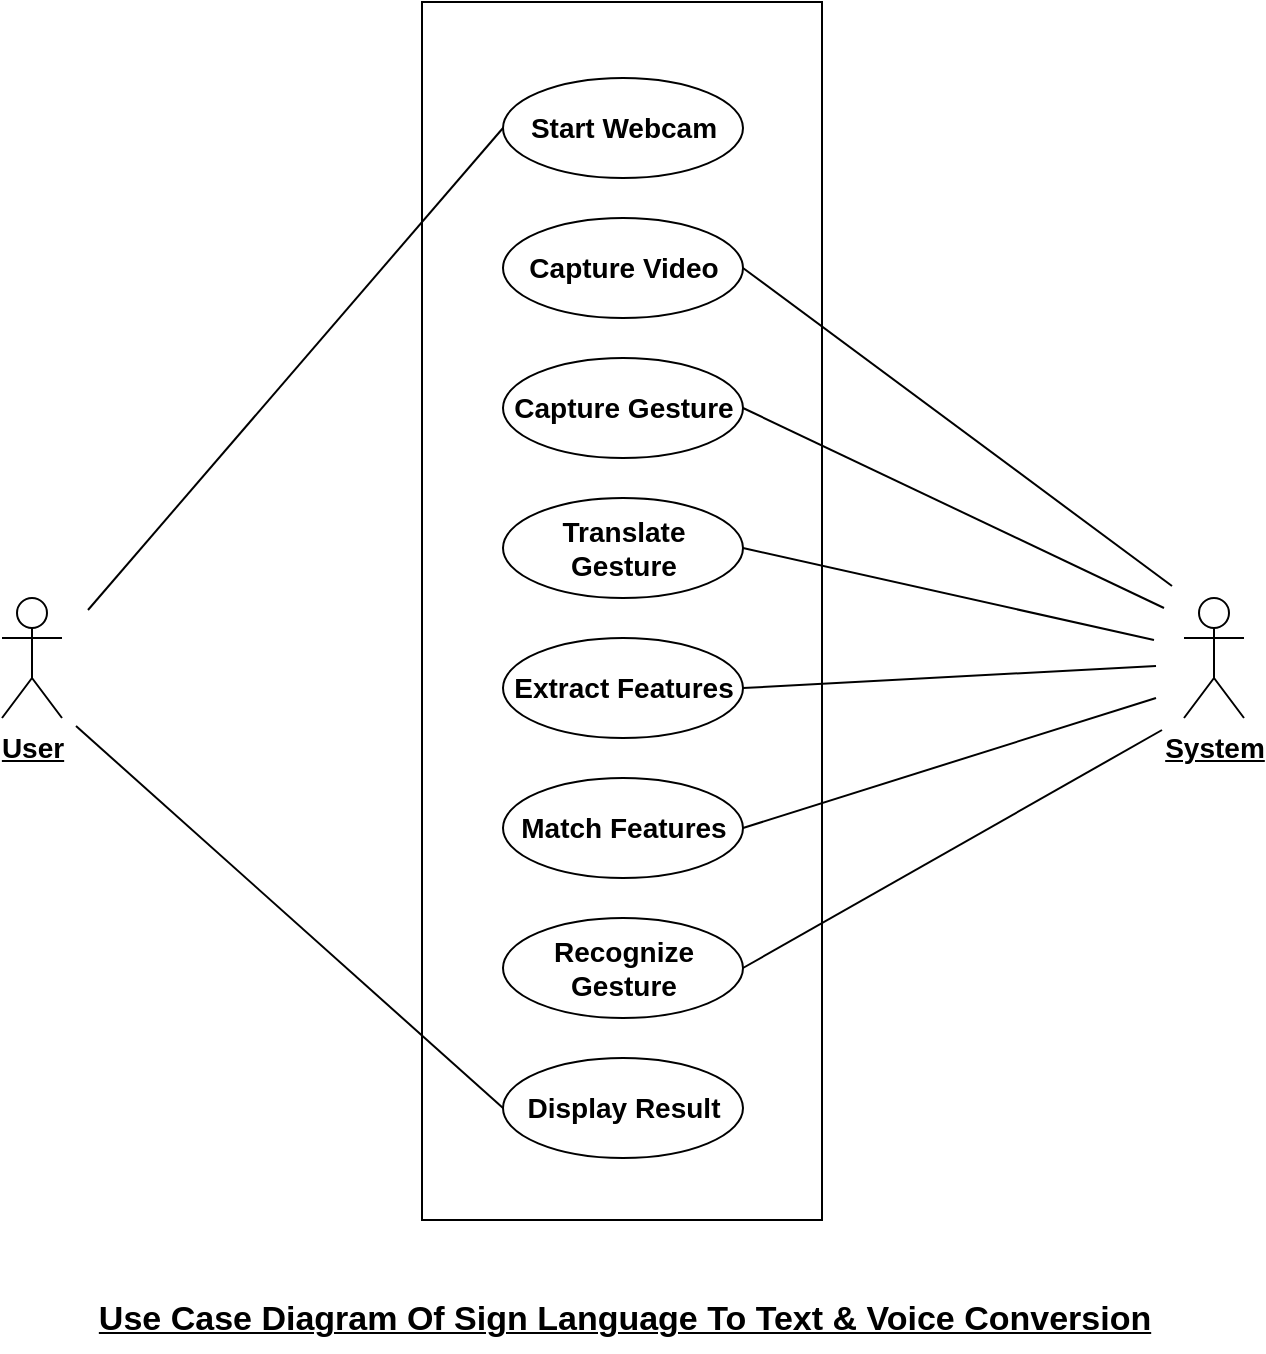 <mxfile version="21.4.0" type="device">
  <diagram name="Page-1" id="BXRBHZn7yLMNFsL2Z0cU">
    <mxGraphModel dx="1050" dy="1649" grid="0" gridSize="10" guides="1" tooltips="1" connect="1" arrows="1" fold="1" page="1" pageScale="1" pageWidth="850" pageHeight="1100" math="0" shadow="0">
      <root>
        <mxCell id="0" />
        <mxCell id="1" parent="0" />
        <mxCell id="koE-FXHFQxNhfMu8KF9X-2" value="" style="rounded=0;whiteSpace=wrap;html=1;direction=south;fontStyle=1;fontSize=14;" vertex="1" parent="1">
          <mxGeometry x="325" y="-1033" width="200" height="609" as="geometry" />
        </mxCell>
        <mxCell id="koE-FXHFQxNhfMu8KF9X-3" value="Start Webcam" style="ellipse;whiteSpace=wrap;html=1;fontStyle=1;fontSize=14;" vertex="1" parent="1">
          <mxGeometry x="365.5" y="-995" width="120" height="50" as="geometry" />
        </mxCell>
        <mxCell id="koE-FXHFQxNhfMu8KF9X-4" value="Capture Video" style="ellipse;whiteSpace=wrap;html=1;fontStyle=1;fontSize=14;" vertex="1" parent="1">
          <mxGeometry x="365.5" y="-925" width="120" height="50" as="geometry" />
        </mxCell>
        <mxCell id="koE-FXHFQxNhfMu8KF9X-5" value="Capture Gesture" style="ellipse;whiteSpace=wrap;html=1;fontStyle=1;fontSize=14;" vertex="1" parent="1">
          <mxGeometry x="365.5" y="-855" width="120" height="50" as="geometry" />
        </mxCell>
        <mxCell id="koE-FXHFQxNhfMu8KF9X-6" value="Translate Gesture" style="ellipse;whiteSpace=wrap;html=1;fontStyle=1;fontSize=14;" vertex="1" parent="1">
          <mxGeometry x="365.5" y="-785" width="120" height="50" as="geometry" />
        </mxCell>
        <mxCell id="koE-FXHFQxNhfMu8KF9X-7" value="Extract Features" style="ellipse;whiteSpace=wrap;html=1;fontStyle=1;fontSize=14;" vertex="1" parent="1">
          <mxGeometry x="365.5" y="-715" width="120" height="50" as="geometry" />
        </mxCell>
        <mxCell id="koE-FXHFQxNhfMu8KF9X-8" value="Match Features" style="ellipse;whiteSpace=wrap;html=1;fontStyle=1;fontSize=14;" vertex="1" parent="1">
          <mxGeometry x="365.5" y="-645" width="120" height="50" as="geometry" />
        </mxCell>
        <mxCell id="koE-FXHFQxNhfMu8KF9X-9" value="Recognize Gesture" style="ellipse;whiteSpace=wrap;html=1;fontStyle=1;fontSize=14;" vertex="1" parent="1">
          <mxGeometry x="365.5" y="-575" width="120" height="50" as="geometry" />
        </mxCell>
        <mxCell id="koE-FXHFQxNhfMu8KF9X-10" value="Display Result" style="ellipse;whiteSpace=wrap;html=1;fontStyle=1;fontSize=14;" vertex="1" parent="1">
          <mxGeometry x="365.5" y="-505" width="120" height="50" as="geometry" />
        </mxCell>
        <mxCell id="koE-FXHFQxNhfMu8KF9X-11" value="User" style="shape=umlActor;verticalLabelPosition=bottom;verticalAlign=top;html=1;outlineConnect=0;fontStyle=5;fontSize=14;" vertex="1" parent="1">
          <mxGeometry x="115" y="-735" width="30" height="60" as="geometry" />
        </mxCell>
        <mxCell id="koE-FXHFQxNhfMu8KF9X-12" value="System" style="shape=umlActor;verticalLabelPosition=bottom;verticalAlign=top;html=1;outlineConnect=0;fontStyle=5;fontSize=14;" vertex="1" parent="1">
          <mxGeometry x="706" y="-735" width="30" height="60" as="geometry" />
        </mxCell>
        <mxCell id="koE-FXHFQxNhfMu8KF9X-14" value="" style="endArrow=none;html=1;rounded=0;entryX=0;entryY=0.5;entryDx=0;entryDy=0;fontStyle=1;fontSize=14;" edge="1" parent="1" target="koE-FXHFQxNhfMu8KF9X-3">
          <mxGeometry width="50" height="50" relative="1" as="geometry">
            <mxPoint x="158" y="-729" as="sourcePoint" />
            <mxPoint x="348" y="-938" as="targetPoint" />
          </mxGeometry>
        </mxCell>
        <mxCell id="koE-FXHFQxNhfMu8KF9X-15" value="" style="endArrow=none;html=1;rounded=0;entryX=0;entryY=0.5;entryDx=0;entryDy=0;fontStyle=1;fontSize=14;" edge="1" parent="1" target="koE-FXHFQxNhfMu8KF9X-10">
          <mxGeometry width="50" height="50" relative="1" as="geometry">
            <mxPoint x="152" y="-671" as="sourcePoint" />
            <mxPoint x="496" y="-791" as="targetPoint" />
          </mxGeometry>
        </mxCell>
        <mxCell id="koE-FXHFQxNhfMu8KF9X-17" value="" style="endArrow=none;html=1;rounded=0;entryX=1;entryY=0.5;entryDx=0;entryDy=0;fontStyle=1;fontSize=14;" edge="1" parent="1" target="koE-FXHFQxNhfMu8KF9X-4">
          <mxGeometry width="50" height="50" relative="1" as="geometry">
            <mxPoint x="700" y="-741" as="sourcePoint" />
            <mxPoint x="496" y="-767" as="targetPoint" />
          </mxGeometry>
        </mxCell>
        <mxCell id="koE-FXHFQxNhfMu8KF9X-18" value="" style="endArrow=none;html=1;rounded=0;entryX=1;entryY=0.5;entryDx=0;entryDy=0;fontStyle=1;fontSize=14;" edge="1" parent="1" target="koE-FXHFQxNhfMu8KF9X-5">
          <mxGeometry width="50" height="50" relative="1" as="geometry">
            <mxPoint x="696" y="-730" as="sourcePoint" />
            <mxPoint x="506" y="-757" as="targetPoint" />
          </mxGeometry>
        </mxCell>
        <mxCell id="koE-FXHFQxNhfMu8KF9X-19" value="" style="endArrow=none;html=1;rounded=0;entryX=1;entryY=0.5;entryDx=0;entryDy=0;fontStyle=1;fontSize=14;" edge="1" parent="1" target="koE-FXHFQxNhfMu8KF9X-6">
          <mxGeometry width="50" height="50" relative="1" as="geometry">
            <mxPoint x="691" y="-714" as="sourcePoint" />
            <mxPoint x="516" y="-747" as="targetPoint" />
          </mxGeometry>
        </mxCell>
        <mxCell id="koE-FXHFQxNhfMu8KF9X-20" value="" style="endArrow=none;html=1;rounded=0;exitX=1;exitY=0.5;exitDx=0;exitDy=0;fontStyle=1;fontSize=14;" edge="1" parent="1" source="koE-FXHFQxNhfMu8KF9X-7">
          <mxGeometry width="50" height="50" relative="1" as="geometry">
            <mxPoint x="476" y="-687" as="sourcePoint" />
            <mxPoint x="692" y="-701" as="targetPoint" />
          </mxGeometry>
        </mxCell>
        <mxCell id="koE-FXHFQxNhfMu8KF9X-21" value="" style="endArrow=none;html=1;rounded=0;exitX=1;exitY=0.5;exitDx=0;exitDy=0;fontStyle=1;fontSize=14;" edge="1" parent="1" source="koE-FXHFQxNhfMu8KF9X-8">
          <mxGeometry width="50" height="50" relative="1" as="geometry">
            <mxPoint x="486" y="-677" as="sourcePoint" />
            <mxPoint x="692" y="-685" as="targetPoint" />
          </mxGeometry>
        </mxCell>
        <mxCell id="koE-FXHFQxNhfMu8KF9X-22" value="" style="endArrow=none;html=1;rounded=0;exitX=1;exitY=0.5;exitDx=0;exitDy=0;fontStyle=1;fontSize=14;" edge="1" parent="1" source="koE-FXHFQxNhfMu8KF9X-9">
          <mxGeometry width="50" height="50" relative="1" as="geometry">
            <mxPoint x="496" y="-667" as="sourcePoint" />
            <mxPoint x="695" y="-669" as="targetPoint" />
          </mxGeometry>
        </mxCell>
        <mxCell id="koE-FXHFQxNhfMu8KF9X-23" value="&lt;font size=&quot;1&quot; style=&quot;&quot;&gt;&lt;span style=&quot;font-size: 17px;&quot;&gt;Use Case Diagram Of Sign Language To Text &amp;amp; Voice Conversion&lt;/span&gt;&lt;/font&gt;" style="text;html=1;align=center;verticalAlign=middle;resizable=0;points=[];autosize=1;strokeColor=none;fillColor=none;strokeWidth=2;fontStyle=5" vertex="1" parent="1">
          <mxGeometry x="153.5" y="-390" width="544" height="32" as="geometry" />
        </mxCell>
      </root>
    </mxGraphModel>
  </diagram>
</mxfile>
